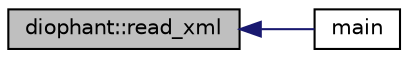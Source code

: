 digraph "diophant::read_xml"
{
  edge [fontname="Helvetica",fontsize="10",labelfontname="Helvetica",labelfontsize="10"];
  node [fontname="Helvetica",fontsize="10",shape=record];
  rankdir="LR";
  Node510 [label="diophant::read_xml",height=0.2,width=0.4,color="black", fillcolor="grey75", style="filled", fontcolor="black"];
  Node510 -> Node511 [dir="back",color="midnightblue",fontsize="10",style="solid",fontname="Helvetica"];
  Node511 [label="main",height=0.2,width=0.4,color="black", fillcolor="white", style="filled",URL="$dc/dbc/solve__diophant_8_c.html#a3c04138a5bfe5d72780bb7e82a18e627"];
}
